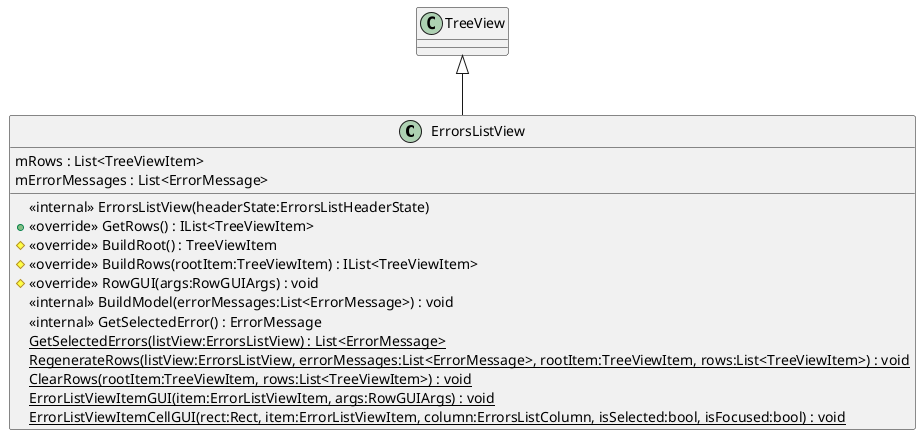 @startuml
class ErrorsListView {
    <<internal>> ErrorsListView(headerState:ErrorsListHeaderState)
    + <<override>> GetRows() : IList<TreeViewItem>
    # <<override>> BuildRoot() : TreeViewItem
    # <<override>> BuildRows(rootItem:TreeViewItem) : IList<TreeViewItem>
    # <<override>> RowGUI(args:RowGUIArgs) : void
    <<internal>> BuildModel(errorMessages:List<ErrorMessage>) : void
    <<internal>> GetSelectedError() : ErrorMessage
    {static} GetSelectedErrors(listView:ErrorsListView) : List<ErrorMessage>
    {static} RegenerateRows(listView:ErrorsListView, errorMessages:List<ErrorMessage>, rootItem:TreeViewItem, rows:List<TreeViewItem>) : void
    {static} ClearRows(rootItem:TreeViewItem, rows:List<TreeViewItem>) : void
    {static} ErrorListViewItemGUI(item:ErrorListViewItem, args:RowGUIArgs) : void
    {static} ErrorListViewItemCellGUI(rect:Rect, item:ErrorListViewItem, column:ErrorsListColumn, isSelected:bool, isFocused:bool) : void
    mRows : List<TreeViewItem>
    mErrorMessages : List<ErrorMessage>
}
TreeView <|-- ErrorsListView
@enduml
